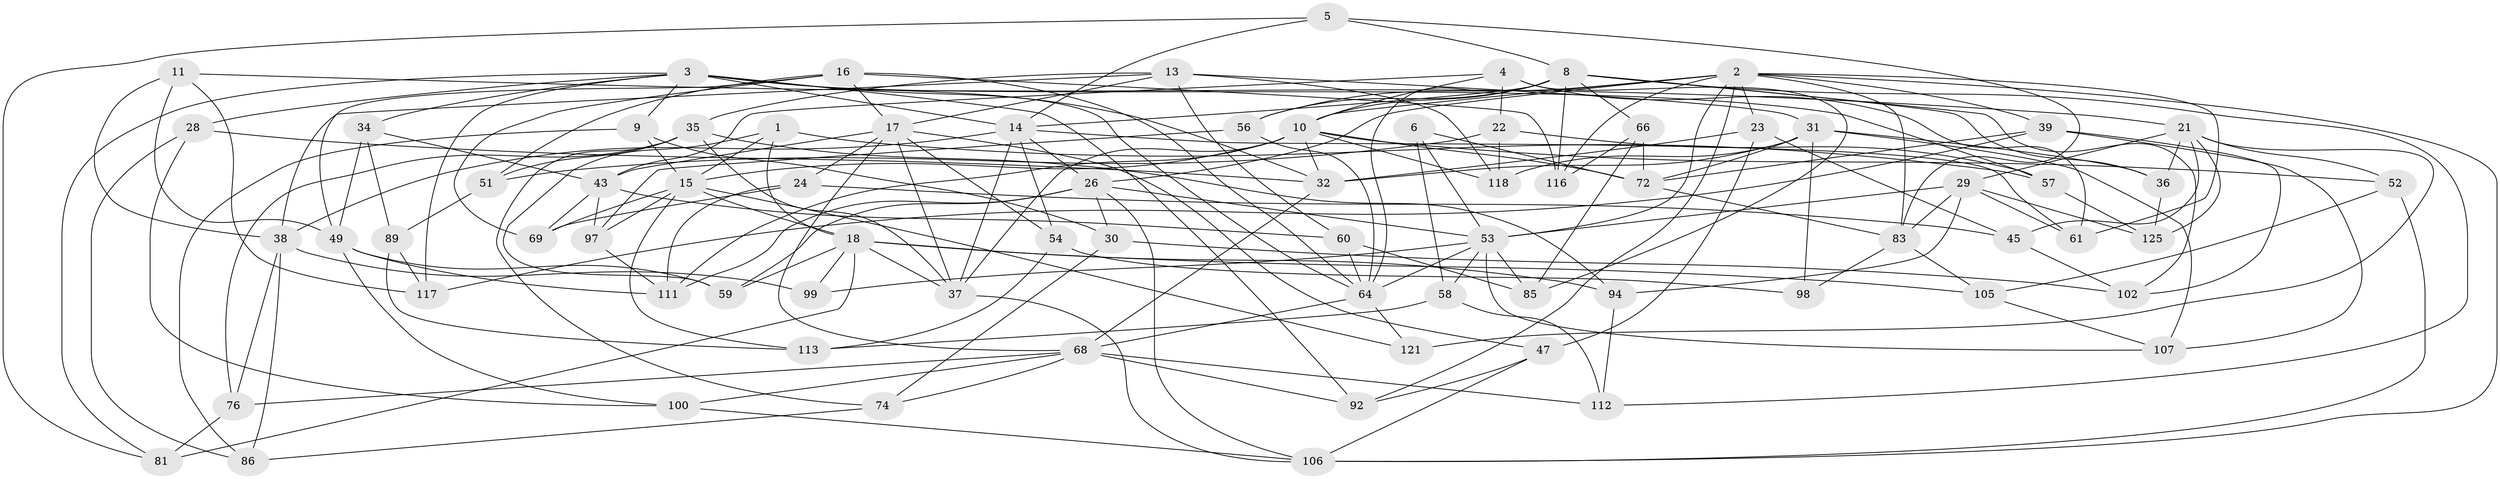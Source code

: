 // original degree distribution, {4: 1.0}
// Generated by graph-tools (version 1.1) at 2025/20/03/04/25 18:20:41]
// undirected, 76 vertices, 195 edges
graph export_dot {
graph [start="1"]
  node [color=gray90,style=filled];
  1;
  2 [super="+20+75"];
  3 [super="+73+65"];
  4 [super="+7"];
  5;
  6;
  8 [super="+41+48+12"];
  9;
  10 [super="+25+62+82"];
  11;
  13 [super="+110"];
  14 [super="+120"];
  15 [super="+50"];
  16 [super="+19"];
  17 [super="+79"];
  18 [super="+63+42"];
  21 [super="+33+78"];
  22;
  23;
  24;
  26 [super="+27+77"];
  28;
  29 [super="+96"];
  30;
  31 [super="+40+87"];
  32 [super="+46"];
  34;
  35 [super="+55"];
  36;
  37 [super="+109"];
  38 [super="+70"];
  39 [super="+44"];
  43 [super="+67"];
  45;
  47;
  49 [super="+84"];
  51;
  52;
  53 [super="+108+123+93+124"];
  54;
  56;
  57;
  58;
  59;
  60;
  61;
  64 [super="+90"];
  66;
  68 [super="+126+114"];
  69;
  72 [super="+104"];
  74;
  76;
  81;
  83 [super="+91"];
  85 [super="+103"];
  86;
  89;
  92;
  94;
  97;
  98;
  99;
  100;
  102;
  105;
  106 [super="+127"];
  107;
  111 [super="+115"];
  112;
  113;
  116;
  117;
  118;
  121;
  125;
  1 -- 57;
  1 -- 59;
  1 -- 18;
  1 -- 15;
  2 -- 106;
  2 -- 53;
  2 -- 39 [weight=2];
  2 -- 26;
  2 -- 92;
  2 -- 61;
  2 -- 83;
  2 -- 116;
  2 -- 23;
  2 -- 56;
  2 -- 10;
  3 -- 28;
  3 -- 81;
  3 -- 9;
  3 -- 117;
  3 -- 64;
  3 -- 34;
  3 -- 57;
  3 -- 92;
  3 -- 14;
  3 -- 32;
  4 -- 61;
  4 -- 85 [weight=2];
  4 -- 10;
  4 -- 43;
  4 -- 22;
  5 -- 81;
  5 -- 8;
  5 -- 14;
  5 -- 83;
  6 -- 58;
  6 -- 53 [weight=2];
  6 -- 72;
  8 -- 102;
  8 -- 116;
  8 -- 64;
  8 -- 36;
  8 -- 10;
  8 -- 56;
  8 -- 66;
  8 -- 112;
  8 -- 14;
  9 -- 30;
  9 -- 86;
  9 -- 15;
  10 -- 118;
  10 -- 72;
  10 -- 52;
  10 -- 37;
  10 -- 15;
  10 -- 32;
  10 -- 111;
  11 -- 117;
  11 -- 38;
  11 -- 21;
  11 -- 49;
  13 -- 60;
  13 -- 38;
  13 -- 31;
  13 -- 17;
  13 -- 35;
  13 -- 118;
  14 -- 38;
  14 -- 37;
  14 -- 54;
  14 -- 61;
  14 -- 26;
  15 -- 121;
  15 -- 18;
  15 -- 113;
  15 -- 97;
  15 -- 69;
  16 -- 116;
  16 -- 17;
  16 -- 64;
  16 -- 51;
  16 -- 69;
  16 -- 49;
  17 -- 54;
  17 -- 43;
  17 -- 68;
  17 -- 24;
  17 -- 47;
  17 -- 37;
  18 -- 99;
  18 -- 81;
  18 -- 105;
  18 -- 37;
  18 -- 94;
  18 -- 59;
  21 -- 125;
  21 -- 52;
  21 -- 121 [weight=2];
  21 -- 29;
  21 -- 36;
  21 -- 45;
  22 -- 118;
  22 -- 57;
  22 -- 51;
  23 -- 45;
  23 -- 47;
  23 -- 32;
  24 -- 69;
  24 -- 45;
  24 -- 111;
  26 -- 59;
  26 -- 106;
  26 -- 111 [weight=2];
  26 -- 30;
  26 -- 53;
  28 -- 32;
  28 -- 100;
  28 -- 86;
  29 -- 83;
  29 -- 53;
  29 -- 125;
  29 -- 61;
  29 -- 94;
  30 -- 74;
  30 -- 102;
  31 -- 107;
  31 -- 98 [weight=2];
  31 -- 32;
  31 -- 118;
  31 -- 72;
  31 -- 36;
  32 -- 68;
  34 -- 43;
  34 -- 89;
  34 -- 49;
  35 -- 74;
  35 -- 51;
  35 -- 37;
  35 -- 76;
  35 -- 94;
  36 -- 125;
  37 -- 106;
  38 -- 99;
  38 -- 86;
  38 -- 76;
  39 -- 107;
  39 -- 102;
  39 -- 117;
  39 -- 72;
  43 -- 60;
  43 -- 69;
  43 -- 97;
  45 -- 102;
  47 -- 92;
  47 -- 106;
  49 -- 59;
  49 -- 111;
  49 -- 100;
  51 -- 89;
  52 -- 105;
  52 -- 106;
  53 -- 107;
  53 -- 85 [weight=2];
  53 -- 64;
  53 -- 58;
  53 -- 99 [weight=2];
  54 -- 113;
  54 -- 98;
  56 -- 97;
  56 -- 64;
  57 -- 125;
  58 -- 113;
  58 -- 112;
  60 -- 85;
  60 -- 64;
  64 -- 121;
  64 -- 68;
  66 -- 116;
  66 -- 85;
  66 -- 72;
  68 -- 76;
  68 -- 74;
  68 -- 112;
  68 -- 100;
  68 -- 92;
  72 -- 83;
  74 -- 86;
  76 -- 81;
  83 -- 105;
  83 -- 98;
  89 -- 113;
  89 -- 117;
  94 -- 112;
  97 -- 111;
  100 -- 106;
  105 -- 107;
}
